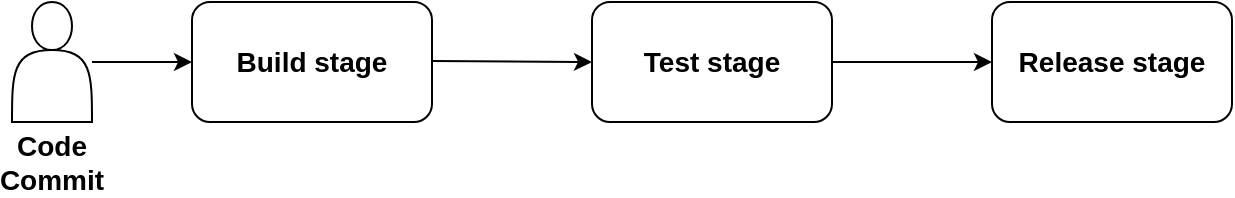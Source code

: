 <mxfile version="13.1.1" type="device"><diagram id="_9XJlbzzSg18tckCnxHx" name="Page-1"><mxGraphModel dx="1422" dy="695" grid="1" gridSize="10" guides="1" tooltips="1" connect="1" arrows="1" fold="1" page="1" pageScale="1" pageWidth="850" pageHeight="1100" math="0" shadow="0"><root><mxCell id="0"/><mxCell id="1" parent="0"/><mxCell id="w1pntEfG1bBUIe44xzAY-2" value="" style="shape=actor;whiteSpace=wrap;html=1;" vertex="1" parent="1"><mxGeometry x="30" y="150" width="40" height="60" as="geometry"/></mxCell><mxCell id="w1pntEfG1bBUIe44xzAY-3" value="Code Commit" style="text;html=1;strokeColor=none;fillColor=none;align=center;verticalAlign=middle;whiteSpace=wrap;rounded=0;fontStyle=1;fontSize=14;" vertex="1" parent="1"><mxGeometry x="30" y="220" width="40" height="20" as="geometry"/></mxCell><mxCell id="w1pntEfG1bBUIe44xzAY-5" value="" style="group" vertex="1" connectable="0" parent="1"><mxGeometry x="120" y="150" width="120" height="60" as="geometry"/></mxCell><mxCell id="w1pntEfG1bBUIe44xzAY-1" value="" style="rounded=1;whiteSpace=wrap;html=1;" vertex="1" parent="w1pntEfG1bBUIe44xzAY-5"><mxGeometry width="120" height="60" as="geometry"/></mxCell><mxCell id="w1pntEfG1bBUIe44xzAY-4" value="Build stage" style="text;html=1;strokeColor=none;fillColor=none;align=center;verticalAlign=middle;whiteSpace=wrap;rounded=0;fontSize=14;fontStyle=1" vertex="1" parent="w1pntEfG1bBUIe44xzAY-5"><mxGeometry x="20" y="20" width="80" height="20" as="geometry"/></mxCell><mxCell id="w1pntEfG1bBUIe44xzAY-6" value="" style="group" vertex="1" connectable="0" parent="1"><mxGeometry x="320" y="150" width="120" height="60" as="geometry"/></mxCell><mxCell id="w1pntEfG1bBUIe44xzAY-7" value="" style="rounded=1;whiteSpace=wrap;html=1;" vertex="1" parent="w1pntEfG1bBUIe44xzAY-6"><mxGeometry width="120" height="60" as="geometry"/></mxCell><mxCell id="w1pntEfG1bBUIe44xzAY-8" value="Test stage" style="text;html=1;strokeColor=none;fillColor=none;align=center;verticalAlign=middle;whiteSpace=wrap;rounded=0;fontSize=14;fontStyle=1" vertex="1" parent="w1pntEfG1bBUIe44xzAY-6"><mxGeometry x="20" y="20" width="80" height="20" as="geometry"/></mxCell><mxCell id="w1pntEfG1bBUIe44xzAY-9" value="" style="group" vertex="1" connectable="0" parent="1"><mxGeometry x="520" y="150" width="120" height="60" as="geometry"/></mxCell><mxCell id="w1pntEfG1bBUIe44xzAY-10" value="" style="rounded=1;whiteSpace=wrap;html=1;" vertex="1" parent="w1pntEfG1bBUIe44xzAY-9"><mxGeometry width="120" height="60" as="geometry"/></mxCell><mxCell id="w1pntEfG1bBUIe44xzAY-11" value="Release stage" style="text;html=1;strokeColor=none;fillColor=none;align=center;verticalAlign=middle;whiteSpace=wrap;rounded=0;fontSize=14;fontStyle=1" vertex="1" parent="w1pntEfG1bBUIe44xzAY-9"><mxGeometry x="5" y="20" width="110" height="20" as="geometry"/></mxCell><mxCell id="w1pntEfG1bBUIe44xzAY-13" value="" style="endArrow=classic;html=1;fontSize=14;entryX=0;entryY=0.5;entryDx=0;entryDy=0;" edge="1" parent="1" target="w1pntEfG1bBUIe44xzAY-1"><mxGeometry width="50" height="50" relative="1" as="geometry"><mxPoint x="70" y="180" as="sourcePoint"/><mxPoint x="120" y="130" as="targetPoint"/></mxGeometry></mxCell><mxCell id="w1pntEfG1bBUIe44xzAY-14" value="" style="endArrow=classic;html=1;fontSize=14;entryX=0;entryY=0.5;entryDx=0;entryDy=0;" edge="1" parent="1" target="w1pntEfG1bBUIe44xzAY-7"><mxGeometry width="50" height="50" relative="1" as="geometry"><mxPoint x="240" y="179.5" as="sourcePoint"/><mxPoint x="290" y="179.5" as="targetPoint"/></mxGeometry></mxCell><mxCell id="w1pntEfG1bBUIe44xzAY-15" value="" style="endArrow=classic;html=1;fontSize=14;exitX=1;exitY=0.5;exitDx=0;exitDy=0;" edge="1" parent="1" source="w1pntEfG1bBUIe44xzAY-7"><mxGeometry width="50" height="50" relative="1" as="geometry"><mxPoint x="450" y="179.5" as="sourcePoint"/><mxPoint x="520" y="180" as="targetPoint"/></mxGeometry></mxCell></root></mxGraphModel></diagram></mxfile>